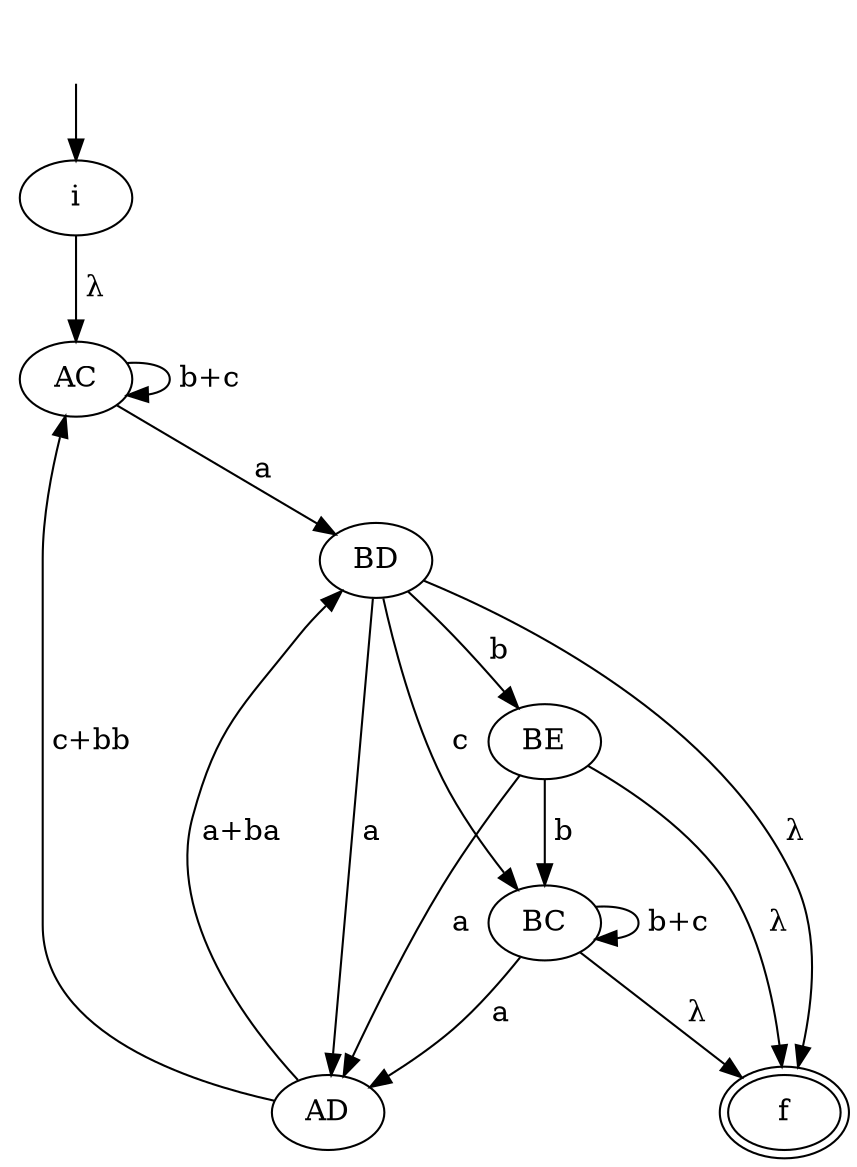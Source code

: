 digraph "AFER" {
    _nil0 [style="invis"]
    _nil0 -> i [label=""]
    i -> AC [label=" λ"]
    AC -> AC [label=" b+c"]
    AC -> BD [label=" a"]
    AD -> AC [label=" c+bb"]
    AD -> BD [label=" a+ba"]
    BC -> AD [label=" a"]
    BC -> BC [label=" b+c"]
    BC -> f [label=" λ"]
    BD -> AD [label=" a"]
    BD -> BC [label=" c"]
    BD -> BE [label=" b"]
    BD -> f [label=" λ"]
    BE -> AD [label=" a"]
    BE -> BC [label=" b"]
    BE -> f [label=" λ"]
    f [peripheries=2]
}
